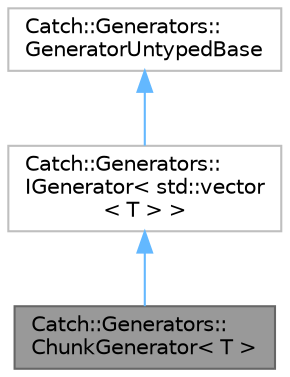 digraph "Catch::Generators::ChunkGenerator&lt; T &gt;"
{
 // LATEX_PDF_SIZE
  bgcolor="transparent";
  edge [fontname=Helvetica,fontsize=10,labelfontname=Helvetica,labelfontsize=10];
  node [fontname=Helvetica,fontsize=10,shape=box,height=0.2,width=0.4];
  Node1 [id="Node000001",label="Catch::Generators::\lChunkGenerator\< T \>",height=0.2,width=0.4,color="gray40", fillcolor="grey60", style="filled", fontcolor="black",tooltip=" "];
  Node2 -> Node1 [id="edge3_Node000001_Node000002",dir="back",color="steelblue1",style="solid",tooltip=" "];
  Node2 [id="Node000002",label="Catch::Generators::\lIGenerator\< std::vector\l\< T \> \>",height=0.2,width=0.4,color="grey75", fillcolor="white", style="filled",URL="$classCatch_1_1Generators_1_1IGenerator.html",tooltip=" "];
  Node3 -> Node2 [id="edge4_Node000002_Node000003",dir="back",color="steelblue1",style="solid",tooltip=" "];
  Node3 [id="Node000003",label="Catch::Generators::\lGeneratorUntypedBase",height=0.2,width=0.4,color="grey75", fillcolor="white", style="filled",URL="$classCatch_1_1Generators_1_1GeneratorUntypedBase.html",tooltip=" "];
}
